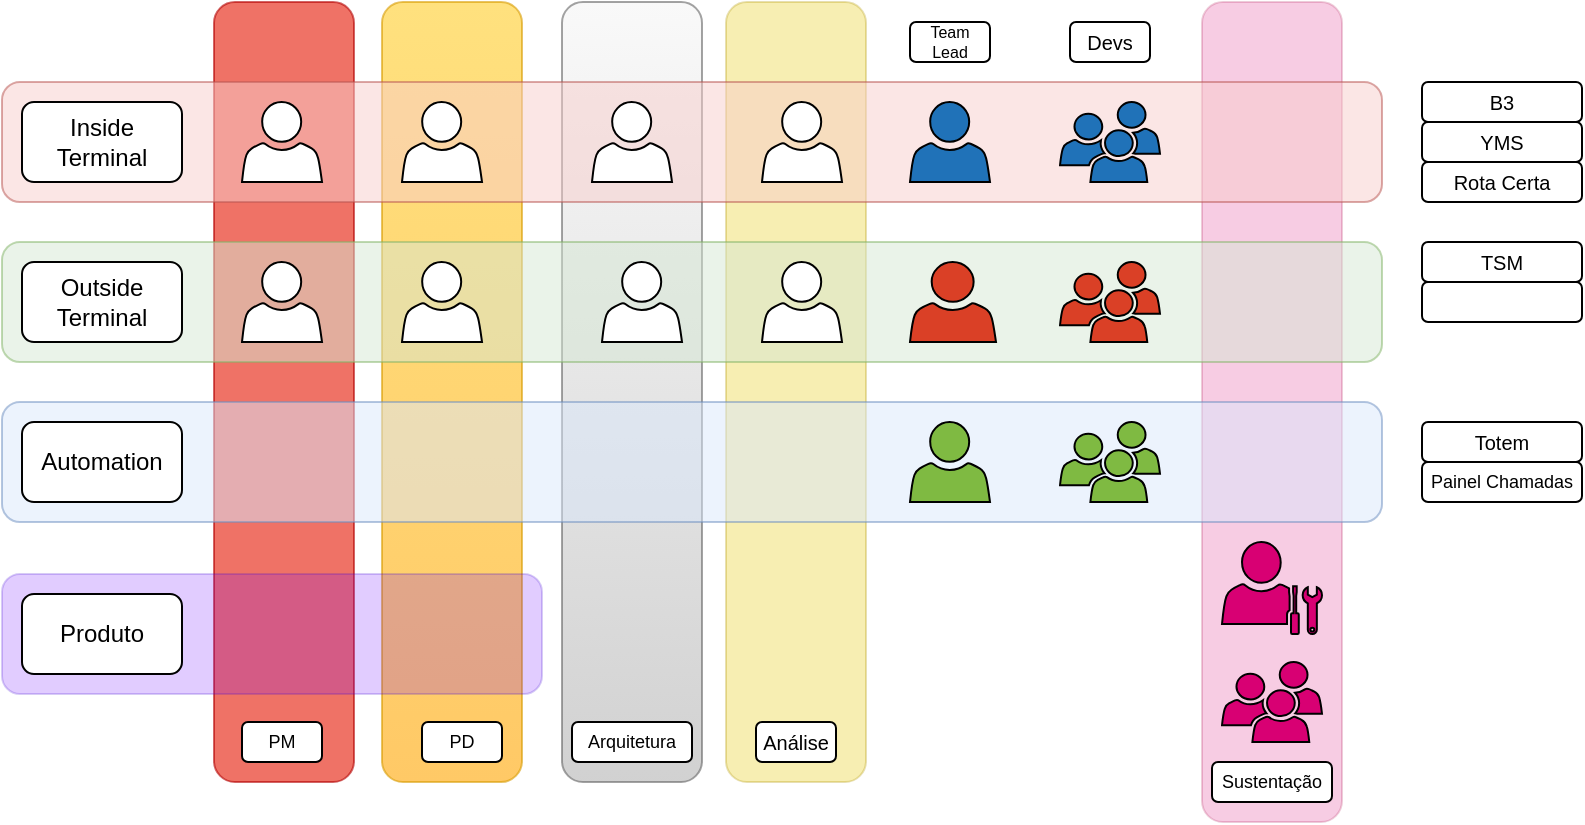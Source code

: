 <mxfile version="22.1.7" type="github">
  <diagram name="Página-1" id="LgLnZPeBpwjTRLAhEPR4">
    <mxGraphModel dx="983" dy="518" grid="1" gridSize="10" guides="1" tooltips="1" connect="1" arrows="1" fold="1" page="1" pageScale="1" pageWidth="827" pageHeight="1169" math="0" shadow="0">
      <root>
        <mxCell id="0" />
        <mxCell id="1" parent="0" />
        <mxCell id="LEy9nO0lV_JYxe-C6kYJ-57" value="" style="rounded=1;whiteSpace=wrap;html=1;fillColor=#e51400;strokeColor=#B20000;opacity=60;fontColor=#ffffff;" parent="1" vertex="1">
          <mxGeometry x="106" y="30" width="70" height="390" as="geometry" />
        </mxCell>
        <mxCell id="LEy9nO0lV_JYxe-C6kYJ-56" value="" style="rounded=1;whiteSpace=wrap;html=1;fillColor=#ffcd28;strokeColor=#d79b00;opacity=60;gradientColor=#ffa500;" parent="1" vertex="1">
          <mxGeometry x="190" y="30" width="70" height="390" as="geometry" />
        </mxCell>
        <mxCell id="LEy9nO0lV_JYxe-C6kYJ-49" value="" style="rounded=1;whiteSpace=wrap;html=1;fillStyle=auto;opacity=20;fillColor=#6a00ff;strokeColor=#3700CC;fontColor=#ffffff;" parent="1" vertex="1">
          <mxGeometry y="316" width="270" height="60" as="geometry" />
        </mxCell>
        <mxCell id="LEy9nO0lV_JYxe-C6kYJ-42" value="" style="rounded=1;whiteSpace=wrap;html=1;fillColor=#f5f5f5;strokeColor=#666666;opacity=60;gradientColor=#b3b3b3;" parent="1" vertex="1">
          <mxGeometry x="280" y="30" width="70" height="390" as="geometry" />
        </mxCell>
        <mxCell id="LEy9nO0lV_JYxe-C6kYJ-44" value="" style="rounded=1;whiteSpace=wrap;html=1;fillColor=#e3c800;fontColor=#000000;strokeColor=#B09500;opacity=30;" parent="1" vertex="1">
          <mxGeometry x="362" y="30" width="70" height="390" as="geometry" />
        </mxCell>
        <mxCell id="LEy9nO0lV_JYxe-C6kYJ-41" value="" style="rounded=1;whiteSpace=wrap;html=1;fillStyle=auto;opacity=20;fillColor=#d80073;strokeColor=#A50040;fontColor=#ffffff;" parent="1" vertex="1">
          <mxGeometry x="600" y="30" width="70" height="410" as="geometry" />
        </mxCell>
        <mxCell id="LEy9nO0lV_JYxe-C6kYJ-40" value="" style="rounded=1;whiteSpace=wrap;html=1;fillStyle=auto;opacity=50;fillColor=#dae8fc;strokeColor=#6c8ebf;" parent="1" vertex="1">
          <mxGeometry y="230" width="690" height="60" as="geometry" />
        </mxCell>
        <mxCell id="LEy9nO0lV_JYxe-C6kYJ-38" value="" style="rounded=1;whiteSpace=wrap;html=1;fillStyle=auto;opacity=50;fillColor=#f8cecc;strokeColor=#b85450;" parent="1" vertex="1">
          <mxGeometry y="70" width="690" height="60" as="geometry" />
        </mxCell>
        <mxCell id="LEy9nO0lV_JYxe-C6kYJ-39" value="" style="rounded=1;whiteSpace=wrap;html=1;fillStyle=auto;opacity=50;fillColor=#d5e8d4;strokeColor=#82b366;" parent="1" vertex="1">
          <mxGeometry y="150" width="690" height="60" as="geometry" />
        </mxCell>
        <mxCell id="LEy9nO0lV_JYxe-C6kYJ-6" value="" style="sketch=0;pointerEvents=1;shadow=0;dashed=0;html=1;strokeColor=default;labelPosition=center;verticalLabelPosition=bottom;verticalAlign=top;outlineConnect=0;align=center;shape=mxgraph.office.users.users;fillColor=#2072B8;" parent="1" vertex="1">
          <mxGeometry x="529" y="80" width="50" height="40" as="geometry" />
        </mxCell>
        <mxCell id="LEy9nO0lV_JYxe-C6kYJ-7" value="" style="sketch=0;pointerEvents=1;shadow=0;dashed=0;html=1;strokeColor=default;labelPosition=center;verticalLabelPosition=bottom;verticalAlign=top;outlineConnect=0;align=center;shape=mxgraph.office.users.users;fillColor=#7FBA42;" parent="1" vertex="1">
          <mxGeometry x="529" y="240" width="50" height="40" as="geometry" />
        </mxCell>
        <mxCell id="LEy9nO0lV_JYxe-C6kYJ-8" value="" style="sketch=0;pointerEvents=1;shadow=0;dashed=0;html=1;strokeColor=default;labelPosition=center;verticalLabelPosition=bottom;verticalAlign=top;outlineConnect=0;align=center;shape=mxgraph.office.users.users;fillColor=#DA4026;" parent="1" vertex="1">
          <mxGeometry x="529" y="160" width="50" height="40" as="geometry" />
        </mxCell>
        <mxCell id="LEy9nO0lV_JYxe-C6kYJ-9" value="" style="sketch=0;pointerEvents=1;shadow=0;dashed=0;html=1;strokeColor=default;labelPosition=center;verticalLabelPosition=bottom;verticalAlign=top;outlineConnect=0;align=center;shape=mxgraph.office.users.user;fillColor=#2072B8;" parent="1" vertex="1">
          <mxGeometry x="454" y="80" width="40" height="40" as="geometry" />
        </mxCell>
        <mxCell id="LEy9nO0lV_JYxe-C6kYJ-10" value="" style="sketch=0;pointerEvents=1;shadow=0;dashed=0;html=1;strokeColor=default;labelPosition=center;verticalLabelPosition=bottom;verticalAlign=top;outlineConnect=0;align=center;shape=mxgraph.office.users.user;fillColor=#DA4026;" parent="1" vertex="1">
          <mxGeometry x="454" y="160" width="43" height="40" as="geometry" />
        </mxCell>
        <mxCell id="LEy9nO0lV_JYxe-C6kYJ-11" value="" style="sketch=0;pointerEvents=1;shadow=0;dashed=0;html=1;strokeColor=default;labelPosition=center;verticalLabelPosition=bottom;verticalAlign=top;outlineConnect=0;align=center;shape=mxgraph.office.users.user;fillColor=#7FBA42;" parent="1" vertex="1">
          <mxGeometry x="454" y="240" width="40" height="40" as="geometry" />
        </mxCell>
        <mxCell id="LEy9nO0lV_JYxe-C6kYJ-15" value="" style="sketch=0;pointerEvents=1;shadow=0;dashed=0;html=1;strokeColor=default;fillColor=#d80073;labelPosition=center;verticalLabelPosition=bottom;verticalAlign=top;outlineConnect=0;align=center;shape=mxgraph.office.users.administrator;fontColor=#ffffff;" parent="1" vertex="1">
          <mxGeometry x="610" y="300" width="50" height="46" as="geometry" />
        </mxCell>
        <mxCell id="LEy9nO0lV_JYxe-C6kYJ-22" value="Devs" style="rounded=1;whiteSpace=wrap;html=1;fontSize=10;" parent="1" vertex="1">
          <mxGeometry x="534" y="40" width="40" height="20" as="geometry" />
        </mxCell>
        <mxCell id="LEy9nO0lV_JYxe-C6kYJ-23" value="Team Lead" style="rounded=1;whiteSpace=wrap;html=1;fontSize=8;" parent="1" vertex="1">
          <mxGeometry x="454" y="40" width="40" height="20" as="geometry" />
        </mxCell>
        <mxCell id="LEy9nO0lV_JYxe-C6kYJ-24" value="Análise" style="rounded=1;whiteSpace=wrap;html=1;fontSize=10;" parent="1" vertex="1">
          <mxGeometry x="377" y="390" width="40" height="20" as="geometry" />
        </mxCell>
        <mxCell id="LEy9nO0lV_JYxe-C6kYJ-25" value="Arquitetura" style="rounded=1;whiteSpace=wrap;html=1;fontSize=9;" parent="1" vertex="1">
          <mxGeometry x="285" y="390" width="60" height="20" as="geometry" />
        </mxCell>
        <mxCell id="LEy9nO0lV_JYxe-C6kYJ-30" value="" style="sketch=0;pointerEvents=1;shadow=0;dashed=0;html=1;strokeColor=default;fillColor=#d80073;labelPosition=center;verticalLabelPosition=bottom;verticalAlign=top;outlineConnect=0;align=center;shape=mxgraph.office.users.users;fontColor=#ffffff;" parent="1" vertex="1">
          <mxGeometry x="610" y="360" width="50" height="40" as="geometry" />
        </mxCell>
        <mxCell id="LEy9nO0lV_JYxe-C6kYJ-31" value="B3" style="rounded=1;whiteSpace=wrap;html=1;fontSize=10;" parent="1" vertex="1">
          <mxGeometry x="710" y="70" width="80" height="20" as="geometry" />
        </mxCell>
        <mxCell id="LEy9nO0lV_JYxe-C6kYJ-32" value="YMS" style="rounded=1;whiteSpace=wrap;html=1;fontSize=10;" parent="1" vertex="1">
          <mxGeometry x="710" y="90" width="80" height="20" as="geometry" />
        </mxCell>
        <mxCell id="LEy9nO0lV_JYxe-C6kYJ-33" value="TSM" style="rounded=1;whiteSpace=wrap;html=1;fontSize=10;" parent="1" vertex="1">
          <mxGeometry x="710" y="150" width="80" height="20" as="geometry" />
        </mxCell>
        <mxCell id="LEy9nO0lV_JYxe-C6kYJ-34" value="" style="rounded=1;whiteSpace=wrap;html=1;fontSize=10;" parent="1" vertex="1">
          <mxGeometry x="710" y="170" width="80" height="20" as="geometry" />
        </mxCell>
        <mxCell id="LEy9nO0lV_JYxe-C6kYJ-35" value="Rota Certa" style="rounded=1;whiteSpace=wrap;html=1;fontSize=10;" parent="1" vertex="1">
          <mxGeometry x="710" y="110" width="80" height="20" as="geometry" />
        </mxCell>
        <mxCell id="LEy9nO0lV_JYxe-C6kYJ-36" value="Totem" style="rounded=1;whiteSpace=wrap;html=1;fontSize=10;" parent="1" vertex="1">
          <mxGeometry x="710" y="240" width="80" height="20" as="geometry" />
        </mxCell>
        <mxCell id="LEy9nO0lV_JYxe-C6kYJ-37" value="Painel Chamadas" style="rounded=1;whiteSpace=wrap;html=1;fontSize=9;" parent="1" vertex="1">
          <mxGeometry x="710" y="260" width="80" height="20" as="geometry" />
        </mxCell>
        <mxCell id="LEy9nO0lV_JYxe-C6kYJ-17" value="Inside Terminal" style="rounded=1;whiteSpace=wrap;html=1;fillColor=#FFFFFF;" parent="1" vertex="1">
          <mxGeometry x="10" y="80" width="80" height="40" as="geometry" />
        </mxCell>
        <mxCell id="LEy9nO0lV_JYxe-C6kYJ-21" value="Automation" style="rounded=1;whiteSpace=wrap;html=1;fillColor=#FFFFFF;" parent="1" vertex="1">
          <mxGeometry x="10" y="240" width="80" height="40" as="geometry" />
        </mxCell>
        <mxCell id="LEy9nO0lV_JYxe-C6kYJ-28" value="Sustentação" style="rounded=1;whiteSpace=wrap;html=1;fillColor=#FFFFFF;fontSize=9;" parent="1" vertex="1">
          <mxGeometry x="605" y="410" width="60" height="20" as="geometry" />
        </mxCell>
        <mxCell id="LEy9nO0lV_JYxe-C6kYJ-18" value="Outside Terminal" style="rounded=1;whiteSpace=wrap;html=1;fillColor=#FFFFFF;" parent="1" vertex="1">
          <mxGeometry x="10" y="160" width="80" height="40" as="geometry" />
        </mxCell>
        <mxCell id="LEy9nO0lV_JYxe-C6kYJ-48" value="Produto" style="rounded=1;whiteSpace=wrap;html=1;fillColor=#FFFFFF;" parent="1" vertex="1">
          <mxGeometry x="10" y="326" width="80" height="40" as="geometry" />
        </mxCell>
        <mxCell id="LEy9nO0lV_JYxe-C6kYJ-50" value="PM" style="rounded=1;whiteSpace=wrap;html=1;fontSize=9;" parent="1" vertex="1">
          <mxGeometry x="120" y="390" width="40" height="20" as="geometry" />
        </mxCell>
        <mxCell id="LEy9nO0lV_JYxe-C6kYJ-51" value="PD" style="rounded=1;whiteSpace=wrap;html=1;fontSize=9;" parent="1" vertex="1">
          <mxGeometry x="210" y="390" width="40" height="20" as="geometry" />
        </mxCell>
        <mxCell id="6XTdwXwsE8sKMy_HgkiJ-5" value="" style="sketch=0;pointerEvents=1;shadow=0;dashed=0;html=1;labelPosition=center;verticalLabelPosition=bottom;verticalAlign=top;outlineConnect=0;align=center;shape=mxgraph.office.users.user;" vertex="1" parent="1">
          <mxGeometry x="295" y="80" width="40" height="40" as="geometry" />
        </mxCell>
        <mxCell id="6XTdwXwsE8sKMy_HgkiJ-6" value="" style="sketch=0;pointerEvents=1;shadow=0;dashed=0;html=1;labelPosition=center;verticalLabelPosition=bottom;verticalAlign=top;outlineConnect=0;align=center;shape=mxgraph.office.users.user;" vertex="1" parent="1">
          <mxGeometry x="380" y="80" width="40" height="40" as="geometry" />
        </mxCell>
        <mxCell id="6XTdwXwsE8sKMy_HgkiJ-7" value="" style="sketch=0;pointerEvents=1;shadow=0;dashed=0;html=1;labelPosition=center;verticalLabelPosition=bottom;verticalAlign=top;outlineConnect=0;align=center;shape=mxgraph.office.users.user;" vertex="1" parent="1">
          <mxGeometry x="380" y="160" width="40" height="40" as="geometry" />
        </mxCell>
        <mxCell id="6XTdwXwsE8sKMy_HgkiJ-8" value="" style="sketch=0;pointerEvents=1;shadow=0;dashed=0;html=1;labelPosition=center;verticalLabelPosition=bottom;verticalAlign=top;outlineConnect=0;align=center;shape=mxgraph.office.users.user;" vertex="1" parent="1">
          <mxGeometry x="300" y="160" width="40" height="40" as="geometry" />
        </mxCell>
        <mxCell id="6XTdwXwsE8sKMy_HgkiJ-9" value="" style="sketch=0;pointerEvents=1;shadow=0;dashed=0;html=1;labelPosition=center;verticalLabelPosition=bottom;verticalAlign=top;outlineConnect=0;align=center;shape=mxgraph.office.users.user;" vertex="1" parent="1">
          <mxGeometry x="200" y="160" width="40" height="40" as="geometry" />
        </mxCell>
        <mxCell id="6XTdwXwsE8sKMy_HgkiJ-10" value="" style="sketch=0;pointerEvents=1;shadow=0;dashed=0;html=1;labelPosition=center;verticalLabelPosition=bottom;verticalAlign=top;outlineConnect=0;align=center;shape=mxgraph.office.users.user;" vertex="1" parent="1">
          <mxGeometry x="200" y="80" width="40" height="40" as="geometry" />
        </mxCell>
        <mxCell id="6XTdwXwsE8sKMy_HgkiJ-11" value="" style="sketch=0;pointerEvents=1;shadow=0;dashed=0;html=1;labelPosition=center;verticalLabelPosition=bottom;verticalAlign=top;outlineConnect=0;align=center;shape=mxgraph.office.users.user;" vertex="1" parent="1">
          <mxGeometry x="120" y="160" width="40" height="40" as="geometry" />
        </mxCell>
        <mxCell id="6XTdwXwsE8sKMy_HgkiJ-12" value="" style="sketch=0;pointerEvents=1;shadow=0;dashed=0;html=1;labelPosition=center;verticalLabelPosition=bottom;verticalAlign=top;outlineConnect=0;align=center;shape=mxgraph.office.users.user;" vertex="1" parent="1">
          <mxGeometry x="120" y="80" width="40" height="40" as="geometry" />
        </mxCell>
      </root>
    </mxGraphModel>
  </diagram>
</mxfile>
